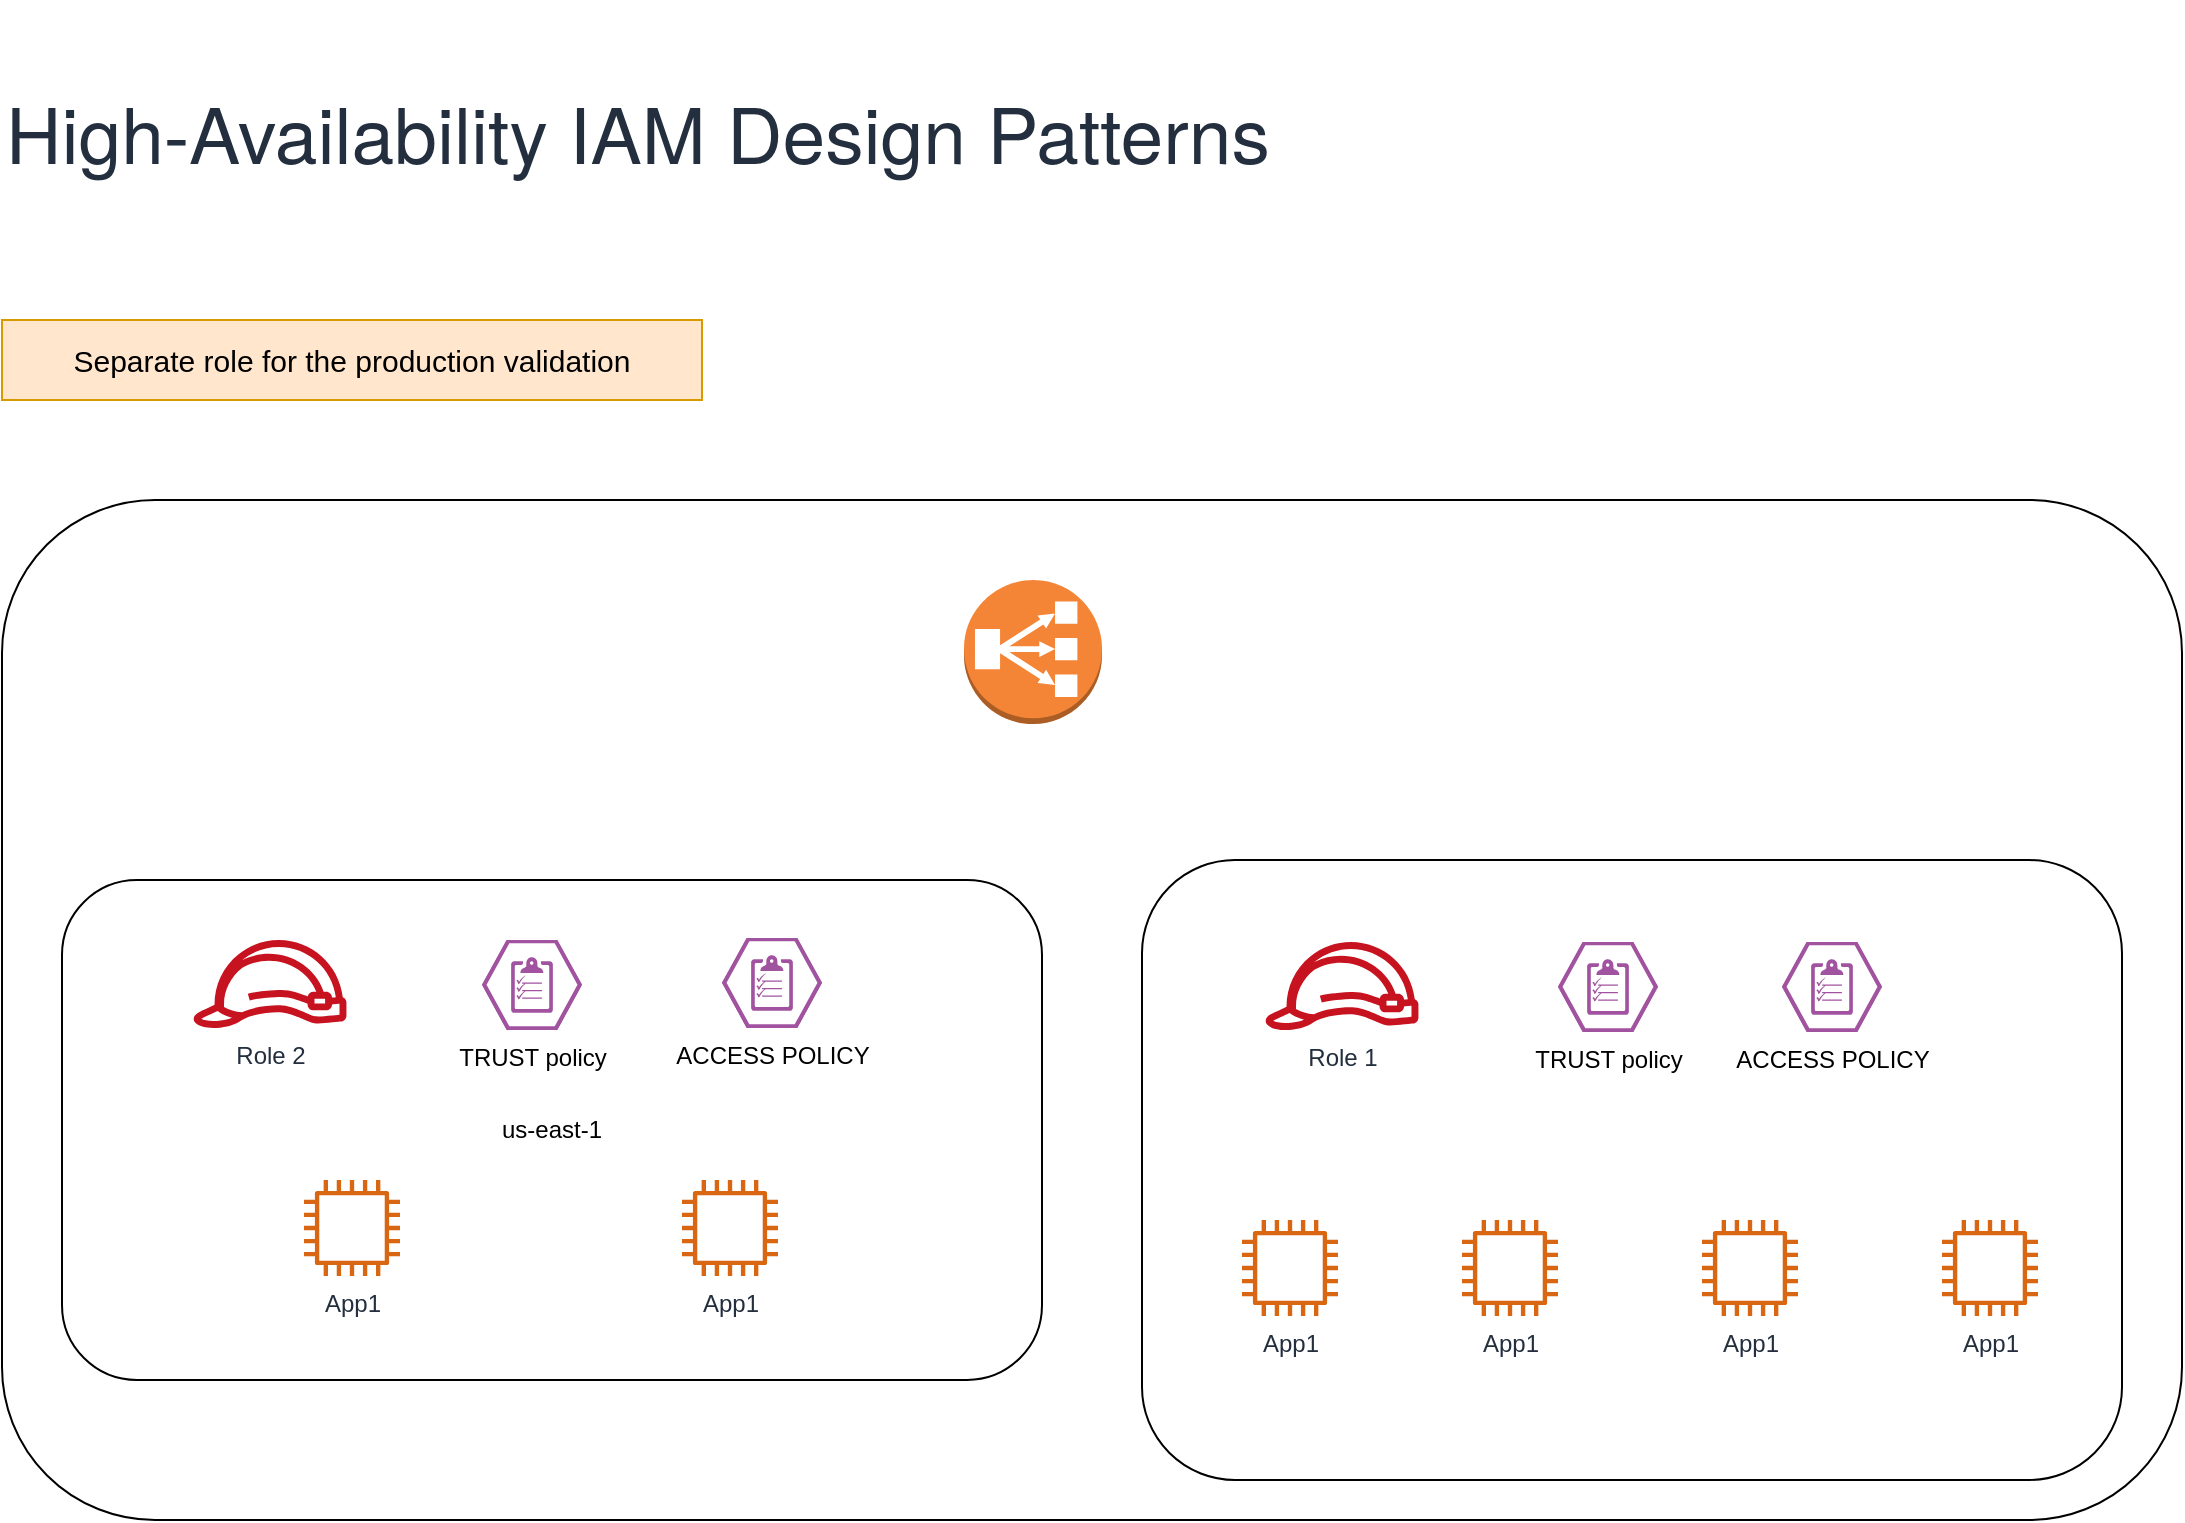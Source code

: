 <mxfile version="14.8.0" type="github" pages="2">
  <diagram id="hybF_AHONoGxi9Xy7w8x" name="Page-1">
    <mxGraphModel dx="1382" dy="764" grid="1" gridSize="10" guides="1" tooltips="1" connect="1" arrows="1" fold="1" page="1" pageScale="1" pageWidth="827" pageHeight="1169" math="0" shadow="0">
      <root>
        <mxCell id="0" />
        <mxCell id="1" parent="0" />
        <mxCell id="SZYIprdb0noJJP8OvCxE-5" value="&lt;h1 class=&quot;lb-h2 blog-post-title&quot; style=&quot;box-sizing: border-box ; margin: 0px ; color: rgb(35 , 47 , 62) ; font-weight: 500 ; font-family: &amp;#34;amazonemberbold&amp;#34; , &amp;#34;helvetica neue bold&amp;#34; , &amp;#34;helvetica neue&amp;#34; , &amp;#34;helvetica&amp;#34; , &amp;#34;arial&amp;#34; , sans-serif ; font-size: 2.4rem ; line-height: 1.3&quot;&gt;High-Availability IAM Design Patterns&lt;/h1&gt;" style="text;html=1;strokeColor=none;fillColor=none;align=left;verticalAlign=middle;whiteSpace=wrap;rounded=0;" vertex="1" parent="1">
          <mxGeometry x="40" y="40" width="800" height="130" as="geometry" />
        </mxCell>
        <mxCell id="SZYIprdb0noJJP8OvCxE-7" value="&lt;font style=&quot;font-size: 15px&quot;&gt;Separate role for the production validation&lt;/font&gt;" style="text;html=1;strokeColor=#d79b00;fillColor=#ffe6cc;align=center;verticalAlign=middle;whiteSpace=wrap;rounded=0;" vertex="1" parent="1">
          <mxGeometry x="40" y="200" width="350" height="40" as="geometry" />
        </mxCell>
        <mxCell id="SZYIprdb0noJJP8OvCxE-8" value="" style="rounded=1;whiteSpace=wrap;html=1;" vertex="1" parent="1">
          <mxGeometry x="40" y="290" width="1090" height="510" as="geometry" />
        </mxCell>
        <mxCell id="SZYIprdb0noJJP8OvCxE-11" value="" style="outlineConnect=0;dashed=0;verticalLabelPosition=bottom;verticalAlign=top;align=center;html=1;shape=mxgraph.aws3.classic_load_balancer;fillColor=#F58536;gradientColor=none;" vertex="1" parent="1">
          <mxGeometry x="521" y="330" width="69" height="72" as="geometry" />
        </mxCell>
        <mxCell id="SZYIprdb0noJJP8OvCxE-10" value="us-east-1" style="rounded=1;whiteSpace=wrap;html=1;" vertex="1" parent="1">
          <mxGeometry x="70" y="480" width="490" height="250" as="geometry" />
        </mxCell>
        <mxCell id="SZYIprdb0noJJP8OvCxE-17" value="Role 2" style="outlineConnect=0;fontColor=#232F3E;gradientColor=none;fillColor=#C7131F;strokeColor=none;dashed=0;verticalLabelPosition=bottom;verticalAlign=top;align=center;html=1;fontSize=12;fontStyle=0;aspect=fixed;pointerEvents=1;shape=mxgraph.aws4.role;" vertex="1" parent="1">
          <mxGeometry x="135" y="510" width="78" height="44" as="geometry" />
        </mxCell>
        <mxCell id="SZYIprdb0noJJP8OvCxE-18" value="App1" style="outlineConnect=0;fontColor=#232F3E;gradientColor=none;fillColor=#D86613;strokeColor=none;dashed=0;verticalLabelPosition=bottom;verticalAlign=top;align=center;html=1;fontSize=12;fontStyle=0;aspect=fixed;pointerEvents=1;shape=mxgraph.aws4.instance2;" vertex="1" parent="1">
          <mxGeometry x="191" y="630" width="48" height="48" as="geometry" />
        </mxCell>
        <mxCell id="SZYIprdb0noJJP8OvCxE-19" value="App1" style="outlineConnect=0;fontColor=#232F3E;gradientColor=none;fillColor=#D86613;strokeColor=none;dashed=0;verticalLabelPosition=bottom;verticalAlign=top;align=center;html=1;fontSize=12;fontStyle=0;aspect=fixed;pointerEvents=1;shape=mxgraph.aws4.instance2;" vertex="1" parent="1">
          <mxGeometry x="380" y="630" width="48" height="48" as="geometry" />
        </mxCell>
        <mxCell id="SZYIprdb0noJJP8OvCxE-22" value="TRUST policy" style="verticalLabelPosition=bottom;html=1;fillColor=#A153A0;strokeColor=#ffffff;verticalAlign=top;align=center;points=[[0,0.5,0],[0.125,0.25,0],[0.25,0,0],[0.5,0,0],[0.75,0,0],[0.875,0.25,0],[1,0.5,0],[0.875,0.75,0],[0.75,1,0],[0.5,1,0],[0.125,0.75,0]];pointerEvents=1;shape=mxgraph.cisco_safe.compositeIcon;bgIcon=mxgraph.cisco_safe.design.blank_device;resIcon=mxgraph.cisco_safe.design.policy_2;" vertex="1" parent="1">
          <mxGeometry x="280" y="510" width="50" height="45" as="geometry" />
        </mxCell>
        <mxCell id="SZYIprdb0noJJP8OvCxE-23" value="ACCESS POLICY" style="verticalLabelPosition=bottom;html=1;fillColor=#A153A0;strokeColor=#ffffff;verticalAlign=top;align=center;points=[[0,0.5,0],[0.125,0.25,0],[0.25,0,0],[0.5,0,0],[0.75,0,0],[0.875,0.25,0],[1,0.5,0],[0.875,0.75,0],[0.75,1,0],[0.5,1,0],[0.125,0.75,0]];pointerEvents=1;shape=mxgraph.cisco_safe.compositeIcon;bgIcon=mxgraph.cisco_safe.design.blank_device;resIcon=mxgraph.cisco_safe.design.policy_2;" vertex="1" parent="1">
          <mxGeometry x="400" y="509" width="50" height="45" as="geometry" />
        </mxCell>
        <mxCell id="SZYIprdb0noJJP8OvCxE-9" value="" style="rounded=1;whiteSpace=wrap;html=1;" vertex="1" parent="1">
          <mxGeometry x="610" y="470" width="490" height="310" as="geometry" />
        </mxCell>
        <mxCell id="SZYIprdb0noJJP8OvCxE-12" value="App1" style="outlineConnect=0;fontColor=#232F3E;gradientColor=none;fillColor=#D86613;strokeColor=none;dashed=0;verticalLabelPosition=bottom;verticalAlign=top;align=center;html=1;fontSize=12;fontStyle=0;aspect=fixed;pointerEvents=1;shape=mxgraph.aws4.instance2;" vertex="1" parent="1">
          <mxGeometry x="660" y="650" width="48" height="48" as="geometry" />
        </mxCell>
        <mxCell id="SZYIprdb0noJJP8OvCxE-13" value="App1" style="outlineConnect=0;fontColor=#232F3E;gradientColor=none;fillColor=#D86613;strokeColor=none;dashed=0;verticalLabelPosition=bottom;verticalAlign=top;align=center;html=1;fontSize=12;fontStyle=0;aspect=fixed;pointerEvents=1;shape=mxgraph.aws4.instance2;" vertex="1" parent="1">
          <mxGeometry x="1010" y="650" width="48" height="48" as="geometry" />
        </mxCell>
        <mxCell id="SZYIprdb0noJJP8OvCxE-14" value="App1" style="outlineConnect=0;fontColor=#232F3E;gradientColor=none;fillColor=#D86613;strokeColor=none;dashed=0;verticalLabelPosition=bottom;verticalAlign=top;align=center;html=1;fontSize=12;fontStyle=0;aspect=fixed;pointerEvents=1;shape=mxgraph.aws4.instance2;" vertex="1" parent="1">
          <mxGeometry x="770" y="650" width="48" height="48" as="geometry" />
        </mxCell>
        <mxCell id="SZYIprdb0noJJP8OvCxE-15" value="App1" style="outlineConnect=0;fontColor=#232F3E;gradientColor=none;fillColor=#D86613;strokeColor=none;dashed=0;verticalLabelPosition=bottom;verticalAlign=top;align=center;html=1;fontSize=12;fontStyle=0;aspect=fixed;pointerEvents=1;shape=mxgraph.aws4.instance2;" vertex="1" parent="1">
          <mxGeometry x="890" y="650" width="48" height="48" as="geometry" />
        </mxCell>
        <mxCell id="SZYIprdb0noJJP8OvCxE-16" value="Role 1" style="outlineConnect=0;fontColor=#232F3E;gradientColor=none;fillColor=#C7131F;strokeColor=none;dashed=0;verticalLabelPosition=bottom;verticalAlign=top;align=center;html=1;fontSize=12;fontStyle=0;aspect=fixed;pointerEvents=1;shape=mxgraph.aws4.role;" vertex="1" parent="1">
          <mxGeometry x="671" y="511" width="78" height="44" as="geometry" />
        </mxCell>
        <mxCell id="SZYIprdb0noJJP8OvCxE-20" value="TRUST policy" style="verticalLabelPosition=bottom;html=1;fillColor=#A153A0;strokeColor=#ffffff;verticalAlign=top;align=center;points=[[0,0.5,0],[0.125,0.25,0],[0.25,0,0],[0.5,0,0],[0.75,0,0],[0.875,0.25,0],[1,0.5,0],[0.875,0.75,0],[0.75,1,0],[0.5,1,0],[0.125,0.75,0]];pointerEvents=1;shape=mxgraph.cisco_safe.compositeIcon;bgIcon=mxgraph.cisco_safe.design.blank_device;resIcon=mxgraph.cisco_safe.design.policy_2;" vertex="1" parent="1">
          <mxGeometry x="818" y="511" width="50" height="45" as="geometry" />
        </mxCell>
        <mxCell id="SZYIprdb0noJJP8OvCxE-21" value="ACCESS POLICY" style="verticalLabelPosition=bottom;html=1;fillColor=#A153A0;strokeColor=#ffffff;verticalAlign=top;align=center;points=[[0,0.5,0],[0.125,0.25,0],[0.25,0,0],[0.5,0,0],[0.75,0,0],[0.875,0.25,0],[1,0.5,0],[0.875,0.75,0],[0.75,1,0],[0.5,1,0],[0.125,0.75,0]];pointerEvents=1;shape=mxgraph.cisco_safe.compositeIcon;bgIcon=mxgraph.cisco_safe.design.blank_device;resIcon=mxgraph.cisco_safe.design.policy_2;" vertex="1" parent="1">
          <mxGeometry x="930" y="511" width="50" height="45" as="geometry" />
        </mxCell>
      </root>
    </mxGraphModel>
  </diagram>
  <diagram id="2nK-FZSalngX3GA0l22q" name="Page-2">
    <mxGraphModel dx="1382" dy="764" grid="1" gridSize="10" guides="1" tooltips="1" connect="1" arrows="1" fold="1" page="1" pageScale="1" pageWidth="827" pageHeight="1169" math="0" shadow="0">
      <root>
        <mxCell id="ZoCaTa6T1BRPGj300-j--0" />
        <mxCell id="ZoCaTa6T1BRPGj300-j--1" parent="ZoCaTa6T1BRPGj300-j--0" />
        <mxCell id="ZoCaTa6T1BRPGj300-j--2" value="&lt;h1 class=&quot;lb-h2 blog-post-title&quot; style=&quot;box-sizing: border-box ; margin: 0px ; color: rgb(35 , 47 , 62) ; font-weight: 500 ; font-family: &amp;#34;amazonemberbold&amp;#34; , &amp;#34;helvetica neue bold&amp;#34; , &amp;#34;helvetica neue&amp;#34; , &amp;#34;helvetica&amp;#34; , &amp;#34;arial&amp;#34; , sans-serif ; font-size: 2.4rem ; line-height: 1.3&quot;&gt;Distribute AWS Credentials to EC2&lt;/h1&gt;" style="text;html=1;strokeColor=none;fillColor=none;align=center;verticalAlign=middle;whiteSpace=wrap;rounded=0;" vertex="1" parent="ZoCaTa6T1BRPGj300-j--1">
          <mxGeometry x="40" y="40" width="770" height="20" as="geometry" />
        </mxCell>
      </root>
    </mxGraphModel>
  </diagram>
</mxfile>

